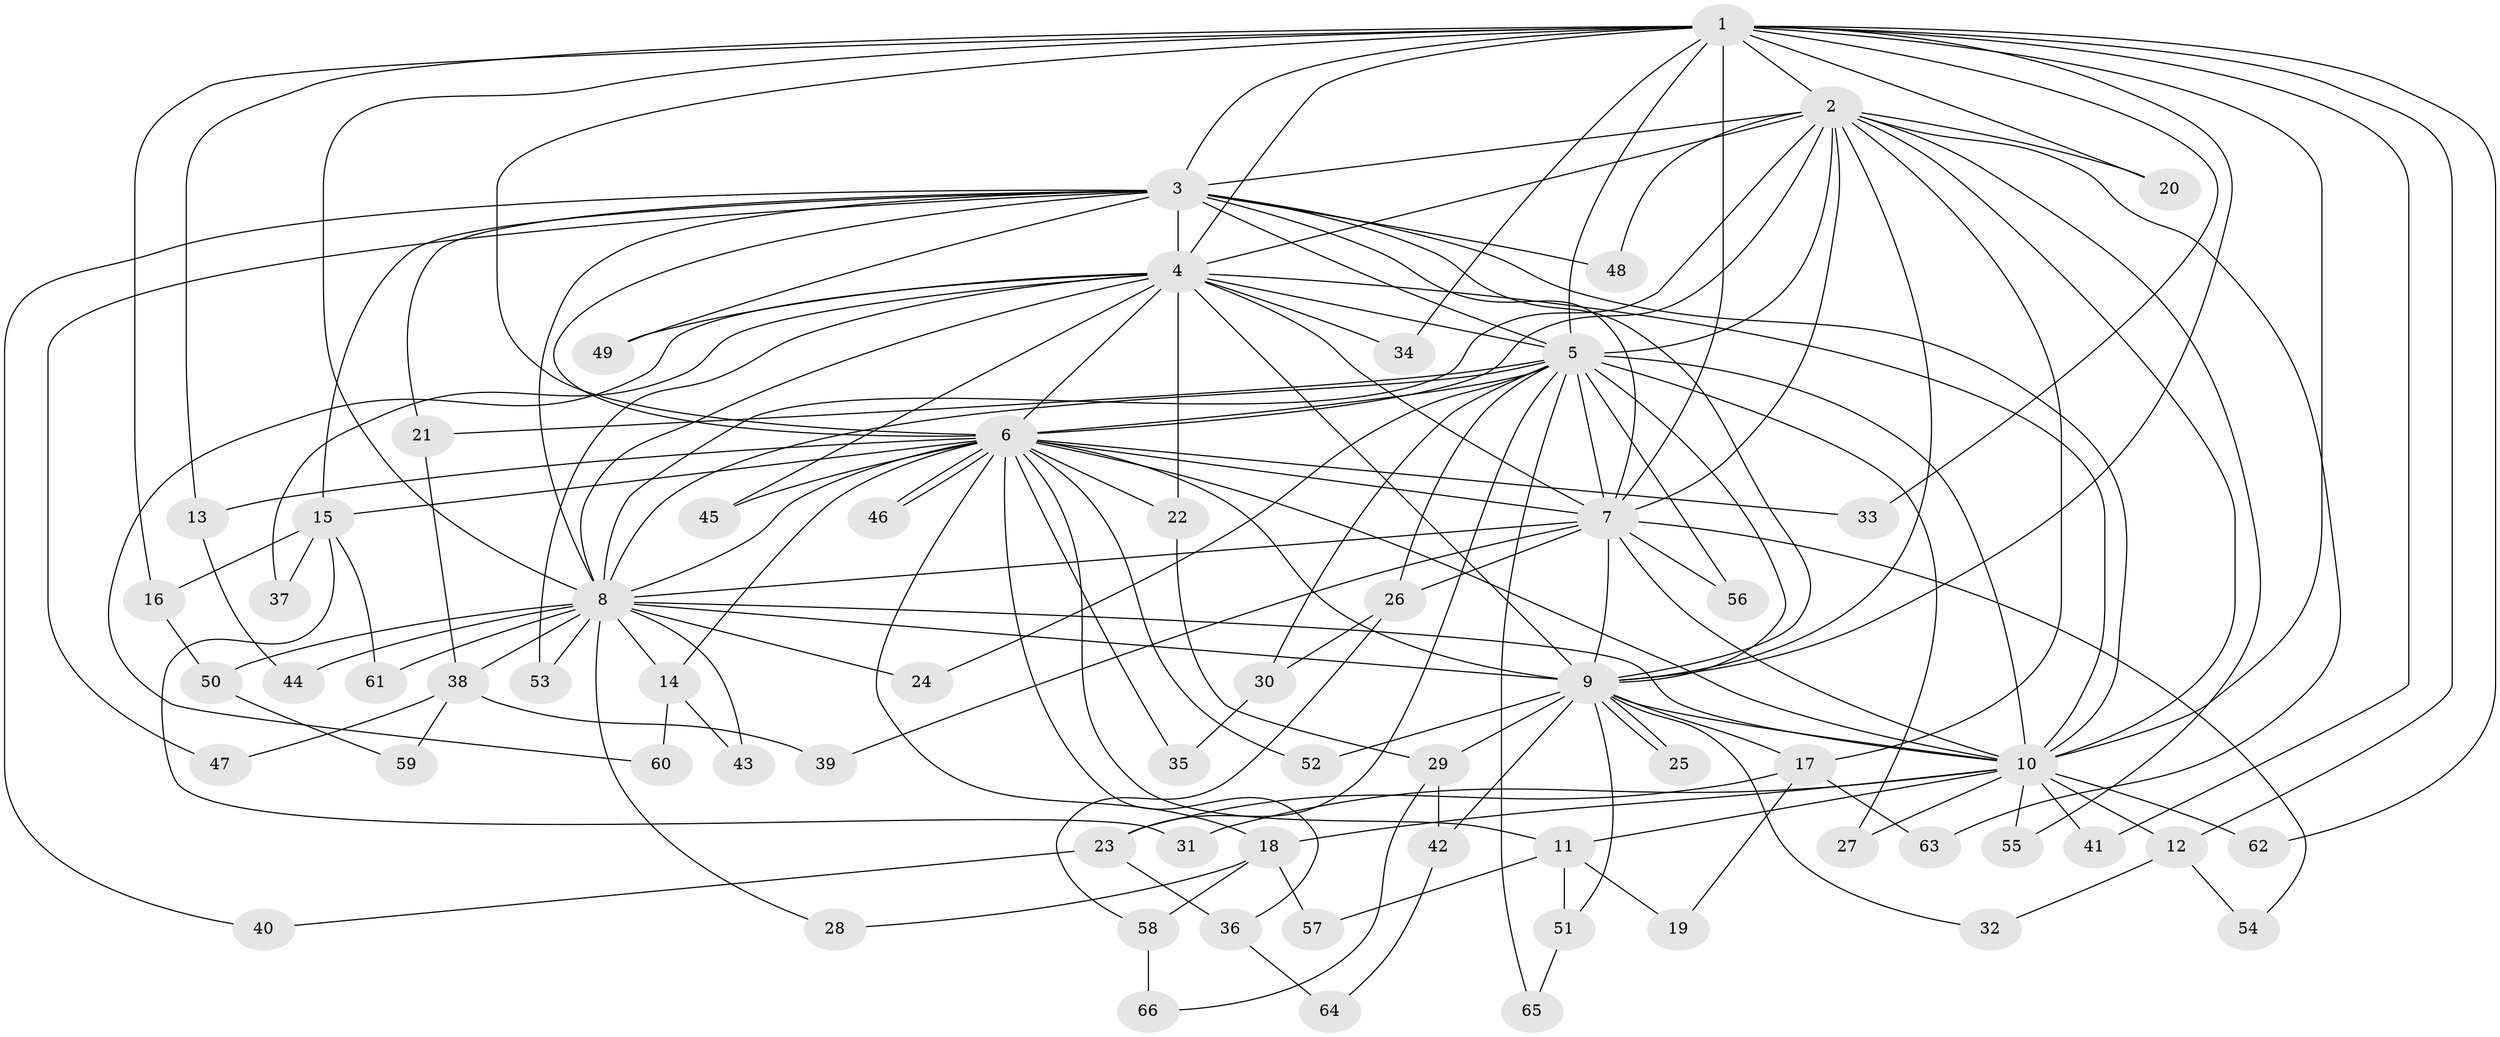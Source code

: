 // Generated by graph-tools (version 1.1) at 2025/10/02/27/25 16:10:57]
// undirected, 66 vertices, 157 edges
graph export_dot {
graph [start="1"]
  node [color=gray90,style=filled];
  1;
  2;
  3;
  4;
  5;
  6;
  7;
  8;
  9;
  10;
  11;
  12;
  13;
  14;
  15;
  16;
  17;
  18;
  19;
  20;
  21;
  22;
  23;
  24;
  25;
  26;
  27;
  28;
  29;
  30;
  31;
  32;
  33;
  34;
  35;
  36;
  37;
  38;
  39;
  40;
  41;
  42;
  43;
  44;
  45;
  46;
  47;
  48;
  49;
  50;
  51;
  52;
  53;
  54;
  55;
  56;
  57;
  58;
  59;
  60;
  61;
  62;
  63;
  64;
  65;
  66;
  1 -- 2;
  1 -- 3;
  1 -- 4;
  1 -- 5;
  1 -- 6;
  1 -- 7;
  1 -- 8;
  1 -- 9;
  1 -- 10;
  1 -- 12;
  1 -- 13;
  1 -- 16;
  1 -- 20;
  1 -- 33;
  1 -- 34;
  1 -- 41;
  1 -- 62;
  2 -- 3;
  2 -- 4;
  2 -- 5;
  2 -- 6;
  2 -- 7;
  2 -- 8;
  2 -- 9;
  2 -- 10;
  2 -- 17;
  2 -- 20;
  2 -- 48;
  2 -- 55;
  2 -- 63;
  3 -- 4;
  3 -- 5;
  3 -- 6;
  3 -- 7;
  3 -- 8;
  3 -- 9;
  3 -- 10;
  3 -- 15;
  3 -- 21;
  3 -- 40;
  3 -- 47;
  3 -- 48;
  3 -- 49;
  4 -- 5;
  4 -- 6;
  4 -- 7;
  4 -- 8;
  4 -- 9;
  4 -- 10;
  4 -- 22;
  4 -- 34;
  4 -- 37;
  4 -- 45;
  4 -- 49;
  4 -- 53;
  4 -- 60;
  5 -- 6;
  5 -- 7;
  5 -- 8;
  5 -- 9;
  5 -- 10;
  5 -- 21;
  5 -- 23;
  5 -- 24;
  5 -- 26;
  5 -- 27;
  5 -- 30;
  5 -- 56;
  5 -- 65;
  6 -- 7;
  6 -- 8;
  6 -- 9;
  6 -- 10;
  6 -- 11;
  6 -- 13;
  6 -- 14;
  6 -- 15;
  6 -- 18;
  6 -- 22;
  6 -- 33;
  6 -- 35;
  6 -- 36;
  6 -- 45;
  6 -- 46;
  6 -- 46;
  6 -- 52;
  7 -- 8;
  7 -- 9;
  7 -- 10;
  7 -- 26;
  7 -- 39;
  7 -- 54;
  7 -- 56;
  8 -- 9;
  8 -- 10;
  8 -- 14;
  8 -- 24;
  8 -- 28;
  8 -- 38;
  8 -- 43;
  8 -- 44;
  8 -- 50;
  8 -- 53;
  8 -- 61;
  9 -- 10;
  9 -- 17;
  9 -- 25;
  9 -- 25;
  9 -- 29;
  9 -- 32;
  9 -- 42;
  9 -- 51;
  9 -- 52;
  10 -- 11;
  10 -- 12;
  10 -- 18;
  10 -- 27;
  10 -- 31;
  10 -- 41;
  10 -- 55;
  10 -- 62;
  11 -- 19;
  11 -- 51;
  11 -- 57;
  12 -- 32;
  12 -- 54;
  13 -- 44;
  14 -- 43;
  14 -- 60;
  15 -- 16;
  15 -- 31;
  15 -- 37;
  15 -- 61;
  16 -- 50;
  17 -- 19;
  17 -- 23;
  17 -- 63;
  18 -- 28;
  18 -- 57;
  18 -- 58;
  21 -- 38;
  22 -- 29;
  23 -- 36;
  23 -- 40;
  26 -- 30;
  26 -- 58;
  29 -- 42;
  29 -- 66;
  30 -- 35;
  36 -- 64;
  38 -- 39;
  38 -- 47;
  38 -- 59;
  42 -- 64;
  50 -- 59;
  51 -- 65;
  58 -- 66;
}
